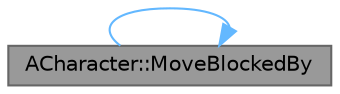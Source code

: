 digraph "ACharacter::MoveBlockedBy"
{
 // INTERACTIVE_SVG=YES
 // LATEX_PDF_SIZE
  bgcolor="transparent";
  edge [fontname=Helvetica,fontsize=10,labelfontname=Helvetica,labelfontsize=10];
  node [fontname=Helvetica,fontsize=10,shape=box,height=0.2,width=0.4];
  rankdir="LR";
  Node1 [id="Node000001",label="ACharacter::MoveBlockedBy",height=0.2,width=0.4,color="gray40", fillcolor="grey60", style="filled", fontcolor="black",tooltip="Called when pawn's movement is blocked."];
  Node1 -> Node1 [id="edge1_Node000001_Node000001",color="steelblue1",style="solid",tooltip=" "];
}
